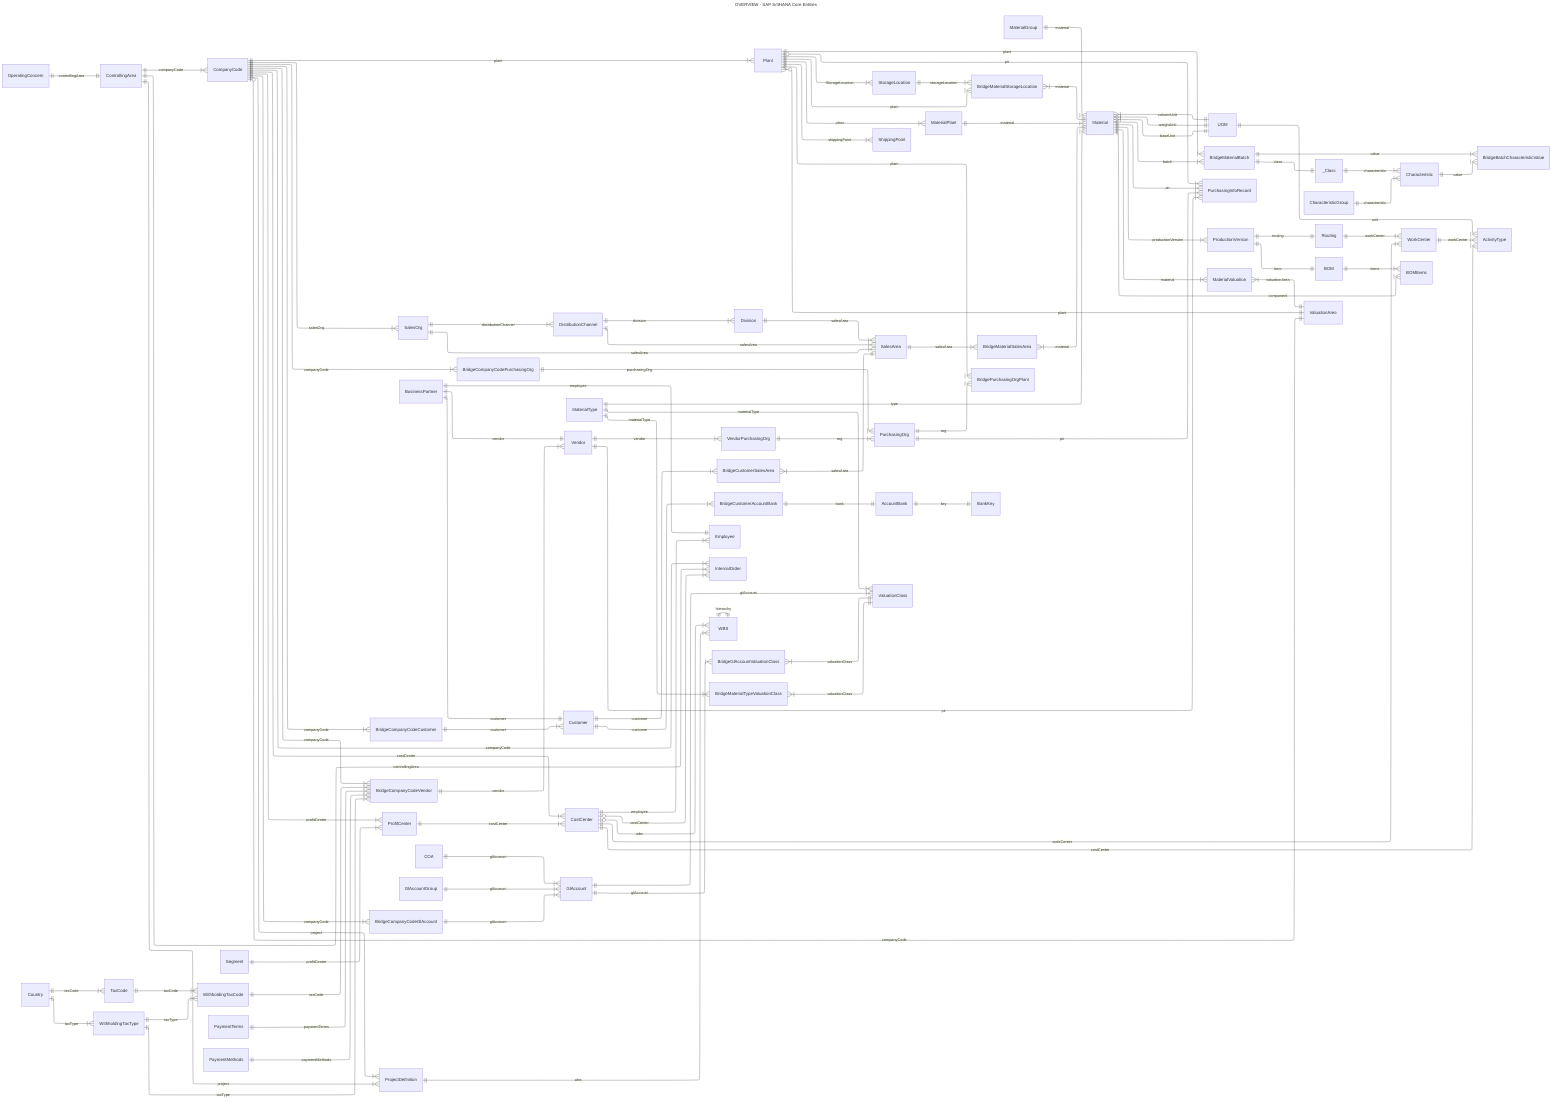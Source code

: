 ---
title: OVERVIEW - SAP S/4HANA Core Entities
config:
  layout: elk
---
erDiagram
    direction lr

    %% ORGANIZE %%
    OperatingConcern ||--|| ControllingArea : "controllingArea"
    ControllingArea ||--|{ CompanyCode : "companyCode"
    CompanyCode ||--|{ Plant : "plant"
    Plant ||--|{ StorageLocation : "StorageLocation"
    Plant ||--|{ ShippingPoint : "shippingPoint"

    CompanyCode ||--|{ SalesOrg: "salesOrg"
    SalesOrg ||--|{ DistributionChannel: "distributionChannel"
    DistributionChannel ||--|{ Division: "division"
    SalesOrg ||--|{ SalesArea: "salesArea"
    DistributionChannel ||--|{ SalesArea: "salesArea"
    Division ||--|{ SalesArea: "salesArea"


    %% MATERIAL %%
    MaterialType ||--|{ Material : "type"
    MaterialGroup ||--|{ Material: "material"
    %% Material }|--|| Industry: "industry"
    %% Material }|--|| Source: "source"
    Material }|--|| UOM : "baseUnit"
    Material }|--|| UOM : "weightUnit"
    Material }|--|| UOM : "columnUnit"

    Plant ||--|{ MaterialPlant: "plant"
    MaterialPlant ||--|{ Material: "material"

    StorageLocation ||--|{ BridgeMaterialStorageLocation: "storageLocation"
    Plant ||--|{ BridgeMaterialStorageLocation: "plant"
    BridgeMaterialStorageLocation }|--|| Material: "material"

    SalesArea ||--|{ BridgeMaterialSalesArea: "salesArea"
    BridgeMaterialSalesArea }|--|| Material: "material"

    _Class ||--|{ Characteristic: "characteristic"
    Material ||--|{ BridgeMaterialBatch: "batch"
    Plant ||--|{ BridgeMaterialBatch: "plant"
    BridgeMaterialBatch ||--|| _Class: "class"
    BridgeMaterialBatch ||--|{ BridgeBatchCharacteristicValue: "value"
    Characteristic ||--|{ BridgeBatchCharacteristicValue: "value"
    CharacteristicGroup ||--|{ Characteristic : "characteristic"

    CompanyCode ||--|{ BridgeCompanyCodePurchasingOrg: "companyCode"
    BridgeCompanyCodePurchasingOrg ||--|{ PurchasingOrg: "purchasingOrg"

    Plant ||--|{ BridgePurchasingOrgPlant: "plant"
    PurchasingOrg ||--|{ BridgePurchasingOrgPlant: "org"

    %% PURCHASING INFO RECORD %%
    PurchasingOrg ||--|{ PurchasingInfoRecord: "pir"
    Material ||--|{ PurchasingInfoRecord: "pir"
    Vendor ||--|{ PurchasingInfoRecord: "pir"
    Plant |o--|{ PurchasingInfoRecord: "pir"

    Vendor ||--|{ VendorPurchasingOrg: "vendor"
    VendorPurchasingOrg ||--|{ PurchasingOrg: "org"

    %% BP %%
    BusinessPartner ||--|| Customer: "customer"
    BusinessPartner ||--|| Vendor: "vendor"
    CompanyCode ||--|{ BridgeCompanyCodeCustomer: "companyCode"
    BridgeCompanyCodeCustomer ||--|{ Customer: "customer"
    CompanyCode ||--|{ BridgeCompanyCodeVendor: "companyCode"
    BridgeCompanyCodeVendor ||--|{ Vendor: "vendor"
    Customer ||--|{ BridgeCustomerSalesArea: "customer"
    BridgeCustomerSalesArea }|--|| SalesArea: "salesArea"

    Customer ||--|{ BridgeCustomerAccountBank: "customer"
    BridgeCustomerAccountBank ||--|| AccountBank: "bank"
    AccountBank ||--|| BankKey: "key"

    %% PROFIT CENTER & COST CENTER 
    CompanyCode ||--|{ ProfitCenter: "profitCenter"
    CompanyCode ||--|{ CostCenter: "costCenter"
    Segment ||--|{ ProfitCenter: "profitCenter"
    ProfitCenter ||--|{ CostCenter: "costCenter"
    CostCenter ||--|{ Employee: "employee"


    %% ACTIVITY TYPE
    CostCenter ||--|{ WorkCenter: "workCenter"
    CostCenter ||--|{ ActivityType: "costCenter"
    WorkCenter ||--|{ ActivityType: "workCenter"
    UOM ||--|{ ActivityType : "unit"


    %% ACCOUNTING
    COA ||--|{ GlAccount : "glAccount"
    GlAccountGroup ||--|{ GlAccount : "glAccount"
    CompanyCode ||--|{ BridgeCompanyCodeGlAccount: "companyCode"
    BridgeCompanyCodeGlAccount ||--|{ GlAccount: "glAccount"
    CompanyCode ||--|{ InternalOrder: "companyCode"
    ControllingArea ||--|{ InternalOrder: "controllingArea"
    CostCenter |o--|{ InternalOrder: "costCenter"

    %% BOM
    Routing ||--|{ WorkCenter : "workCenter"
    Material ||--|{ ProductionVersion: "productionVersion"
    ProductionVersion ||--|| Routing: "routing"
    ProductionVersion ||--|| BOM: "bom"
    BOM ||--|{ BOMItems: "items"
    Material ||--|{ BOMItems : "component"

    %% Project & WBS
    ControllingArea ||--|{ ProjectDefinition: "project"
    CompanyCode ||--|{ ProjectDefinition: "project"
    ProjectDefinition ||--|{ WBS: "wbs"
    WBS ||--|| WBS: "hierarchy"
    CostCenter |o--|{ WBS: "wbs"

    Plant }o--|| ValuationArea: "plant"
    CompanyCode |o--|| ValuationArea: "companyCode"

    GlAccount ||--|{ ValuationClass: "glAccount"
    MaterialType ||--|{ ValuationClass: "materialType"

    Material ||--|{ MaterialValuation: "material"
    MaterialValuation }|--|| ValuationArea: "valuationArea"

    GlAccount ||--|{ BridgeGlAccountValuationClass: "glAccount"
    BridgeGlAccountValuationClass }|--|| ValuationClass: "valuationClass"

    MaterialType ||--|{ BridgeMaterialTypeValuationClass: "materialType"
    BridgeMaterialTypeValuationClass }|--|| ValuationClass: "valuationClass"

    BusinessPartner ||--|| Employee: "employee"

    %% TAX & PAYMENT 
    Country ||--|{ TaxCode: "taxCode"
    Country ||--|{ WithholdingTaxType: "taxType"
    TaxCode ||--|{ WithholdingTaxCode: "taxCode"
    WithholdingTaxType ||--|{ WithholdingTaxCode: "taxType"
    WithholdingTaxType ||--|{ BridgeCompanyCodeVendor: "taxType"
    WithholdingTaxCode ||--|{ BridgeCompanyCodeVendor: "taxCode"
    PaymentTerms ||--|{ BridgeCompanyCodeVendor: "paymentTerms"
    PaymentMethods ||--|{ BridgeCompanyCodeVendor: "paymentMethods"